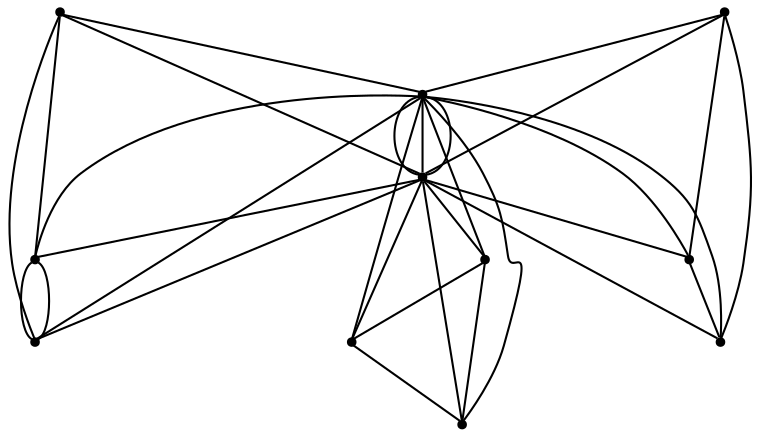 graph {
  node [shape=point,comment="{\"directed\":false,\"doi\":\"10.1007/978-3-319-50106-2_26\",\"figure\":\"3 (3)\"}"]

  v0 [pos="1119.4179132045533,609.3737122305859"]
  v1 [pos="1119.4179132045533,819.244140414533"]
  v2 [pos="1250.587815083909,688.0738748921628"]
  v3 [pos="1250.587815083909,740.5399081440997"]
  v4 [pos="1224.355430777322,714.3068915181314"]
  v5 [pos="1171.8866878880422,701.189365802933"]
  v6 [pos="1171.8866878880422,727.4244172333295"]
  v7 [pos="1132.5387791065477,714.3068915181314"]
  v8 [pos="1040.5584349515145,745.9584969548193"]
  v9 [pos="1040.7157685940035,688.0738748921628"]
  v10 [pos="962.0178208190216,714.3068915181314"]

  v0 -- v1 [id="-1",pos="1119.4179132045533,609.3737122305859 1303.0534739349305,688.0738748921628 1303.0534739349305,688.0738748921628 1303.0534739349305,688.0738748921628 1303.0534739349305,740.5398445564614 1303.0534739349305,740.5398445564614 1303.0534739349305,740.5398445564614 1119.4179132045533,819.244140414533 1119.4179132045533,819.244140414533 1119.4179132045533,819.244140414533"]
  v10 -- v1 [id="-2",pos="962.0178208190216,714.3068915181314 1119.4179132045533,819.244140414533 1119.4179132045533,819.244140414533 1119.4179132045533,819.244140414533"]
  v10 -- v9 [id="-3",pos="962.0178208190216,714.3068915181314 1040.7157685940035,688.0738748921628 1040.7157685940035,688.0738748921628 1040.7157685940035,688.0738748921628"]
  v8 -- v9 [id="-4",pos="1040.5584349515145,745.9584969548193 1040.7157685940035,688.0738748921628 1040.7157685940035,688.0738748921628 1040.7157685940035,688.0738748921628"]
  v9 -- v0 [id="-5",pos="1040.7157685940035,688.0738748921628 1119.4179132045533,609.3737122305859 1119.4179132045533,609.3737122305859 1119.4179132045533,609.3737122305859"]
  v9 -- v1 [id="-6",pos="1040.7157685940035,688.0738748921628 1074.3836737588415,707.510136026986 1074.3836737588415,707.510136026986 1074.3836737588415,707.510136026986 1119.4179132045533,819.244140414533 1119.4179132045533,819.244140414533 1119.4179132045533,819.244140414533"]
  v1 -- v0 [id="-7",pos="1119.4179132045533,819.244140414533 1119.4179132045533,609.3737122305859 1119.4179132045533,609.3737122305859 1119.4179132045533,609.3737122305859"]
  v1 -- v6 [id="-8",pos="1119.4179132045533,819.244140414533 1171.8866878880422,727.4244172333295 1171.8866878880422,727.4244172333295 1171.8866878880422,727.4244172333295"]
  v1 -- v0 [id="-10",pos="1119.4179132045533,819.244140414533 1198.1199942266855,727.4212696452298 1198.1199942266855,727.4212696452298 1198.1199942266855,727.4212696452298 1198.1199942266855,701.1882530192613 1198.1199942266855,701.1882530192613 1198.1199942266855,701.1882530192613 1119.4179132045533,609.3737122305859 1119.4179132045533,609.3737122305859 1119.4179132045533,609.3737122305859"]
  v1 -- v3 [id="-12",pos="1119.4179132045533,819.244140414533 1250.587815083909,740.5399081440997 1250.587815083909,740.5399081440997 1250.587815083909,740.5399081440997"]
  v0 -- v8 [id="-13",pos="1119.4179132045533,609.3737122305859 1040.5584349515145,745.9584969548193 1040.5584349515145,745.9584969548193 1040.5584349515145,745.9584969548193"]
  v0 -- v2 [id="-17",pos="1119.4179132045533,609.3737122305859 1250.587815083909,688.0738748921628 1250.587815083909,688.0738748921628 1250.587815083909,688.0738748921628"]
  v1 -- v8 [id="-21",pos="1119.4179132045533,819.244140414533 1040.5584349515145,745.9584969548193 1040.5584349515145,745.9584969548193 1040.5584349515145,745.9584969548193"]
  v10 -- v0 [id="-22",pos="962.0178208190216,714.3068915181314 1119.4179132045533,609.3737122305859 1119.4179132045533,609.3737122305859 1119.4179132045533,609.3737122305859"]
  v7 -- v1 [id="-23",pos="1132.5387791065477,714.3068915181314 1119.4179132045533,819.244140414533 1119.4179132045533,819.244140414533 1119.4179132045533,819.244140414533"]
  v7 -- v5 [id="-24",pos="1132.5387791065477,714.3068915181314 1171.8866878880422,701.189365802933 1171.8866878880422,701.189365802933 1171.8866878880422,701.189365802933"]
  v7 -- v6 [id="-25",pos="1132.5387791065477,714.3068915181314 1171.8866878880422,727.4244172333295 1171.8866878880422,727.4244172333295 1171.8866878880422,727.4244172333295"]
  v7 -- v0 [id="-26",pos="1132.5387791065477,714.3068915181314 1119.4179132045533,609.3737122305859 1119.4179132045533,609.3737122305859 1119.4179132045533,609.3737122305859"]
  v10 -- v8 [id="-27",pos="962.0178208190216,714.3068915181314 1040.5584349515145,745.9584969548193 1040.5584349515145,745.9584969548193 1040.5584349515145,745.9584969548193"]
  v1 -- v2 [id="-28",pos="1119.4179132045533,819.244140414533 1303.0533467580951,740.5399081440997 1303.0533467580951,740.5399081440997 1303.0533467580951,740.5399081440997 1250.587815083909,688.0738748921628 1250.587815083909,688.0738748921628 1250.587815083909,688.0738748921628"]
  v6 -- v5 [id="-29",pos="1171.8866878880422,727.4244172333295 1143.907307187832,716.5780511981444 1143.907307187832,716.5780511981444 1143.907307187832,716.5780511981444 1144.0698391834678,712.1898682735509 1144.0698391834678,712.1898682735509 1144.0698391834678,712.1898682735509 1171.8866878880422,701.189365802933 1171.8866878880422,701.189365802933 1171.8866878880422,701.189365802933"]
  v2 -- v3 [id="-30",pos="1250.587815083909,688.0738748921628 1250.587815083909,740.5399081440997 1250.587815083909,740.5399081440997 1250.587815083909,740.5399081440997"]
  v3 -- v0 [id="-35",pos="1250.587815083909,740.5399081440997 1303.0533467580951,688.0738748921628 1303.0533467580951,688.0738748921628 1303.0533467580951,688.0738748921628 1119.4179132045533,609.3737122305859 1119.4179132045533,609.3737122305859 1119.4179132045533,609.3737122305859"]
  v4 -- v2 [id="-37",pos="1224.355430777322,714.3068915181314 1250.587815083909,688.0738748921628 1250.587815083909,688.0738748921628 1250.587815083909,688.0738748921628"]
  v4 -- v0 [id="-38",pos="1224.355430777322,714.3068915181314 1119.4179132045533,609.3737122305859 1119.4179132045533,609.3737122305859 1119.4179132045533,609.3737122305859"]
  v5 -- v0 [id="-39",pos="1171.8866878880422,701.189365802933 1119.4179132045533,609.3737122305859 1119.4179132045533,609.3737122305859 1119.4179132045533,609.3737122305859"]
  v5 -- v6 [id="-40",pos="1171.8866878880422,701.189365802933 1171.8866878880422,727.4244172333295 1171.8866878880422,727.4244172333295 1171.8866878880422,727.4244172333295"]
  v6 -- v0 [id="-41",pos="1171.8866878880422,727.4244172333295 1198.1201214035211,701.1883166068998 1198.1201214035211,701.1883166068998 1198.1201214035211,701.1883166068998 1119.4179132045533,609.3737122305859 1119.4179132045533,609.3737122305859 1119.4179132045533,609.3737122305859"]
  v4 -- v3 [id="-43",pos="1224.355430777322,714.3068915181314 1250.587815083909,740.5399081440997 1250.587815083909,740.5399081440997 1250.587815083909,740.5399081440997"]
  v1 -- v4 [id="-45",pos="1119.4179132045533,819.244140414533 1224.355430777322,714.3068915181314 1224.355430777322,714.3068915181314 1224.355430777322,714.3068915181314"]
  v5 -- v1 [id="-46",pos="1171.8866878880422,701.189365802933 1198.1201214035211,727.4213332328682 1198.1201214035211,727.4213332328682 1198.1201214035211,727.4213332328682 1119.4179132045533,819.244140414533 1119.4179132045533,819.244140414533 1119.4179132045533,819.244140414533"]
}